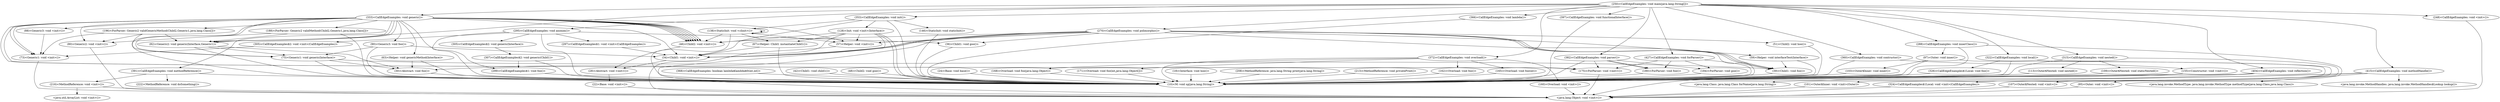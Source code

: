 digraph "call-graph" {
    "(30)<Abstract: void foo()>"
    "(10)<M: void sg(java.lang.String)>"
    "(30)<Abstract: void foo()>"->"(10)<M: void sg(java.lang.String)>";
    "(24)<Base: void base()>"
    "(24)<Base: void base()>"->"(10)<M: void sg(java.lang.String)>";
    "(299)<CallEdgeExamples$1: void foo()>"
    "(299)<CallEdgeExamples$1: void foo()>"->"(10)<M: void sg(java.lang.String)>";
    "(326)<CallEdgeExamples$1Local: void foo()>"
    "(326)<CallEdgeExamples$1Local: void foo()>"->"(10)<M: void sg(java.lang.String)>";
    "(307)<CallEdgeExamples$2: void generic(Child1)>"
    "(307)<CallEdgeExamples$2: void generic(Child1)>"->"(10)<M: void sg(java.lang.String)>";
    "(270)<CallEdgeExamples: void polimorphic()>"
    "(270)<CallEdgeExamples: void polimorphic()>"->"(10)<M: void sg(java.lang.String)>";
    "(288)<CallEdgeExamples: void innerClass()>"
    "(288)<CallEdgeExamples: void innerClass()>"->"(10)<M: void sg(java.lang.String)>";
    "(295)<CallEdgeExamples: void anonim()>"
    "(295)<CallEdgeExamples: void anonim()>"->"(10)<M: void sg(java.lang.String)>";
    "(315)<CallEdgeExamples: void nested()>"
    "(315)<CallEdgeExamples: void nested()>"->"(10)<M: void sg(java.lang.String)>";
    "(109)<Outer$Nested: void staticNested()>"
    "(315)<CallEdgeExamples: void nested()>"->"(109)<Outer$Nested: void staticNested()>";
    "(322)<CallEdgeExamples: void local()>"
    "(322)<CallEdgeExamples: void local()>"->"(10)<M: void sg(java.lang.String)>";
    "(333)<CallEdgeExamples: void generic()>"
    "(333)<CallEdgeExamples: void generic()>"->"(10)<M: void sg(java.lang.String)>";
    "(353)<CallEdgeExamples: void init()>"
    "(138)<StaticInit: void <clinit>()>"
    "(353)<CallEdgeExamples: void init()>"->"(138)<StaticInit: void <clinit>()>";
    "(146)<StaticInit: void staticInit()>"
    "(353)<CallEdgeExamples: void init()>"->"(146)<StaticInit: void staticInit()>";
    "(353)<CallEdgeExamples: void init()>"->"(10)<M: void sg(java.lang.String)>";
    "(360)<CallEdgeExamples: void contructor()>"
    "(360)<CallEdgeExamples: void contructor()>"->"(10)<M: void sg(java.lang.String)>";
    "(366)<CallEdgeExamples: void lambda()>"
    "(366)<CallEdgeExamples: void lambda()>"->"(10)<M: void sg(java.lang.String)>";
    "(372)<CallEdgeExamples: void overload()>"
    "(372)<CallEdgeExamples: void overload()>"->"(10)<M: void sg(java.lang.String)>";
    "(382)<CallEdgeExamples: void parser()>"
    "(382)<CallEdgeExamples: void parser()>"->"(10)<M: void sg(java.lang.String)>";
    "(391)<CallEdgeExamples: void methodReference()>"
    "(391)<CallEdgeExamples: void methodReference()>"->"(10)<M: void sg(java.lang.String)>";
    "(397)<CallEdgeExamples: void functionalInterface()>"
    "(397)<CallEdgeExamples: void functionalInterface()>"->"(10)<M: void sg(java.lang.String)>";
    "(404)<CallEdgeExamples: void reflection()>"
    "(404)<CallEdgeExamples: void reflection()>"->"(10)<M: void sg(java.lang.String)>";
    "(404)<CallEdgeExamples: void reflection()>"->"(10)<M: void sg(java.lang.String)>";
    "<java.lang.Class: java.lang.Class forName(java.lang.String)>"
    "(404)<CallEdgeExamples: void reflection()>"->"<java.lang.Class: java.lang.Class forName(java.lang.String)>";
    "(415)<CallEdgeExamples: void methodHandle()>"
    "(415)<CallEdgeExamples: void methodHandle()>"->"(10)<M: void sg(java.lang.String)>";
    "(415)<CallEdgeExamples: void methodHandle()>"->"(10)<M: void sg(java.lang.String)>";
    "<java.lang.invoke.MethodHandles: java.lang.invoke.MethodHandles$Lookup lookup()>"
    "(415)<CallEdgeExamples: void methodHandle()>"->"<java.lang.invoke.MethodHandles: java.lang.invoke.MethodHandles$Lookup lookup()>";
    "<java.lang.invoke.MethodType: java.lang.invoke.MethodType methodType(java.lang.Class,java.lang.Class)>"
    "(415)<CallEdgeExamples: void methodHandle()>"->"<java.lang.invoke.MethodType: java.lang.invoke.MethodType methodType(java.lang.Class,java.lang.Class)>";
    "(427)<CallEdgeExamples: void forParser()>"
    "(427)<CallEdgeExamples: void forParser()>"->"(10)<M: void sg(java.lang.String)>";
    "(368)<CallEdgeExamples: boolean lambda$lambda$0(int,int)>"
    "(368)<CallEdgeExamples: boolean lambda$lambda$0(int,int)>"->"(10)<M: void sg(java.lang.String)>";
    "(36)<Child1: void goo()>"
    "(36)<Child1: void goo()>"->"(10)<M: void sg(java.lang.String)>";
    "(39)<Child1: void foo()>"
    "(39)<Child1: void foo()>"->"(10)<M: void sg(java.lang.String)>";
    "(42)<Child1: void child1()>"
    "(42)<Child1: void child1()>"->"(10)<M: void sg(java.lang.String)>";
    "(48)<Child2: void goo()>"
    "(48)<Child2: void goo()>"->"(10)<M: void sg(java.lang.String)>";
    "(51)<Child2: void hoo()>"
    "(51)<Child2: void hoo()>"->"(10)<M: void sg(java.lang.String)>";
    "(155)<Constructor: void <init>()>"
    "(155)<Constructor: void <init>()>"->"(10)<M: void sg(java.lang.String)>";
    "(180)<ForParser: void foo()>"
    "(180)<ForParser: void foo()>"->"(10)<M: void sg(java.lang.String)>";
    "(184)<ForParser: void goo()>"
    "(184)<ForParser: void goo()>"->"(10)<M: void sg(java.lang.String)>";
    "(188)<ForParser: Generic2 validMethod(Child2,Generic1,java.lang.Class[])>"
    "(188)<ForParser: Generic2 validMethod(Child2,Generic1,java.lang.Class[])>"->"(10)<M: void sg(java.lang.String)>";
    "(196)<ForParser: Generic2 validGenericMethod(Child2,Generic1,java.lang.Class[])>"
    "(196)<ForParser: Generic2 validGenericMethod(Child2,Generic1,java.lang.Class[])>"->"(10)<M: void sg(java.lang.String)>";
    "(75)<Generic1: void generic(Interface)>"
    "(75)<Generic1: void generic(Interface)>"->"(10)<M: void sg(java.lang.String)>";
    "(82)<Generic2: void generic(Interface,Generic1)>"
    "(82)<Generic2: void generic(Interface,Generic1)>"->"(10)<M: void sg(java.lang.String)>";
    "(90)<Generic3: void foo()>"
    "(90)<Generic3: void foo()>"->"(10)<M: void sg(java.lang.String)>";
    "(59)<Helper: void interfaceTest(Interface)>"
    "(59)<Helper: void interfaceTest(Interface)>"->"(10)<M: void sg(java.lang.String)>";
    "(63)<Helper: void genericMethod(Interface)>"
    "(63)<Helper: void genericMethod(Interface)>"->"(10)<M: void sg(java.lang.String)>";
    "(67)<Helper: Child1 instantiateChild1()>"
    "(67)<Helper: Child1 instantiateChild1()>"->"(10)<M: void sg(java.lang.String)>";
    "(128)<Init: void <init>(Interface)>"
    "(128)<Init: void <init>(Interface)>"->"(10)<M: void sg(java.lang.String)>";
    "(128)<Init: void <init>(Interface)>"->"(10)<M: void sg(java.lang.String)>";
    "(18)<Interface: void hoo()>"
    "(18)<Interface: void hoo()>"->"(10)<M: void sg(java.lang.String)>";
    "(208)<MethodReference: java.lang.String print(java.lang.String)>"
    "(208)<MethodReference: java.lang.String print(java.lang.String)>"->"(10)<M: void sg(java.lang.String)>";
    "(213)<MethodReference: void privatePrint()>"
    "(213)<MethodReference: void privatePrint()>"->"(10)<M: void sg(java.lang.String)>";
    "(103)<Outer$Inner: void inner()>"
    "(103)<Outer$Inner: void inner()>"->"(10)<M: void sg(java.lang.String)>";
    "(109)<Outer$Nested: void staticNested()>"->"(10)<M: void sg(java.lang.String)>";
    "(113)<Outer$Nested: void nested()>"
    "(113)<Outer$Nested: void nested()>"->"(10)<M: void sg(java.lang.String)>";
    "(97)<Outer: void inner()>"
    "(97)<Outer: void inner()>"->"(10)<M: void sg(java.lang.String)>";
    "(162)<Overload: void foo()>"
    "(162)<Overload: void foo()>"->"(10)<M: void sg(java.lang.String)>";
    "(165)<Overload: void foo(int)>"
    "(165)<Overload: void foo(int)>"->"(10)<M: void sg(java.lang.String)>";
    "(168)<Overload: void foo(java.lang.Object)>"
    "(168)<Overload: void foo(java.lang.Object)>"->"(10)<M: void sg(java.lang.String)>";
    "(171)<Overload: void foo(int,java.lang.Object[])>"
    "(171)<Overload: void foo(int,java.lang.Object[])>"->"(10)<M: void sg(java.lang.String)>";
    "(146)<StaticInit: void staticInit()>"->"(10)<M: void sg(java.lang.String)>";
    "(138)<StaticInit: void <clinit>()>"->"(138)<StaticInit: void <clinit>()>";
    "(138)<StaticInit: void <clinit>()>"->"(10)<M: void sg(java.lang.String)>";
    "(138)<StaticInit: void <clinit>()>"->"(138)<StaticInit: void <clinit>()>";
    "(46)<Child2: void <init>()>"
    "(138)<StaticInit: void <clinit>()>"->"(46)<Child2: void <init>()>";
    "(57)<Helper: void <init>()>"
    "(138)<StaticInit: void <clinit>()>"->"(57)<Helper: void <init>()>";
    "(138)<StaticInit: void <clinit>()>"->"(67)<Helper: Child1 instantiateChild1()>";
    "(101)<Outer$Inner: void <init>(Outer)>"
    "(97)<Outer: void inner()>"->"(101)<Outer$Inner: void <init>(Outer)>";
    "(97)<Outer: void inner()>"->"(103)<Outer$Inner: void inner()>";
    "<java.lang.Object: void <init>()>"
    "(101)<Outer$Inner: void <init>(Outer)>"->"<java.lang.Object: void <init>()>";
    "(216)<MethodReference: void <init>()>"
    "<java.util.ArrayList: void <init>()>"
    "(216)<MethodReference: void <init>()>"->"<java.util.ArrayList: void <init>()>";
    "(128)<Init: void <init>(Interface)>"->"(46)<Child2: void <init>()>";
    "(34)<Child1: void <init>()>"
    "(128)<Init: void <init>(Interface)>"->"(34)<Child1: void <init>()>";
    "(128)<Init: void <init>(Interface)>"->"(57)<Helper: void <init>()>";
    "(128)<Init: void <init>(Interface)>"->"(67)<Helper: Child1 instantiateChild1()>";
    "(67)<Helper: Child1 instantiateChild1()>"->"(34)<Child1: void <init>()>";
    "(57)<Helper: void <init>()>"->"<java.lang.Object: void <init>()>";
    "(90)<Generic3: void foo()>"->"(34)<Child1: void <init>()>";
    "(73)<Generic1: void <init>()>"
    "(196)<ForParser: Generic2 validGenericMethod(Child2,Generic1,java.lang.Class[])>"->"(73)<Generic1: void <init>()>";
    "(73)<Generic1: void <init>()>"->"<java.lang.Object: void <init>()>";
    "(80)<Generic2: void <init>()>"
    "(196)<ForParser: Generic2 validGenericMethod(Child2,Generic1,java.lang.Class[])>"->"(80)<Generic2: void <init>()>";
    "(80)<Generic2: void <init>()>"->"<java.lang.Object: void <init>()>";
    "(196)<ForParser: Generic2 validGenericMethod(Child2,Generic1,java.lang.Class[])>"->"(82)<Generic2: void generic(Interface,Generic1)>";
    "(82)<Generic2: void generic(Interface,Generic1)>"->"(75)<Generic1: void generic(Interface)>";
    "(188)<ForParser: Generic2 validMethod(Child2,Generic1,java.lang.Class[])>"->"(80)<Generic2: void <init>()>";
    "(188)<ForParser: Generic2 validMethod(Child2,Generic1,java.lang.Class[])>"->"(82)<Generic2: void generic(Interface,Generic1)>";
    "(28)<Abstract: void <init>()>"
    "(46)<Child2: void <init>()>"->"(28)<Abstract: void <init>()>";
    "(34)<Child1: void <init>()>"->"(28)<Abstract: void <init>()>";
    "(175)<ForParser: void <init>()>"
    "(427)<CallEdgeExamples: void forParser()>"->"(175)<ForParser: void <init>()>";
    "(175)<ForParser: void <init>()>"->"<java.lang.Object: void <init>()>";
    "(427)<CallEdgeExamples: void forParser()>"->"(184)<ForParser: void goo()>";
    "(427)<CallEdgeExamples: void forParser()>"->"(180)<ForParser: void foo()>";
    "(391)<CallEdgeExamples: void methodReference()>"->"(216)<MethodReference: void <init>()>";
    "(216)<MethodReference: void <init>()>"->"<java.lang.Object: void <init>()>";
    "(222)<MethodReference: void doSomething()>"
    "(391)<CallEdgeExamples: void methodReference()>"->"(222)<MethodReference: void doSomething()>";
    "(382)<CallEdgeExamples: void parser()>"->"(175)<ForParser: void <init>()>";
    "(382)<CallEdgeExamples: void parser()>"->"(180)<ForParser: void foo()>";
    "(382)<CallEdgeExamples: void parser()>"->"(180)<ForParser: void foo()>";
    "(382)<CallEdgeExamples: void parser()>"->"(184)<ForParser: void goo()>";
    "(160)<Overload: void <init>()>"
    "(372)<CallEdgeExamples: void overload()>"->"(160)<Overload: void <init>()>";
    "(160)<Overload: void <init>()>"->"<java.lang.Object: void <init>()>";
    "(372)<CallEdgeExamples: void overload()>"->"(162)<Overload: void foo()>";
    "(372)<CallEdgeExamples: void overload()>"->"(165)<Overload: void foo(int)>";
    "(372)<CallEdgeExamples: void overload()>"->"(168)<Overload: void foo(java.lang.Object)>";
    "(372)<CallEdgeExamples: void overload()>"->"(171)<Overload: void foo(int,java.lang.Object[])>";
    "(360)<CallEdgeExamples: void contructor()>"->"(155)<Constructor: void <init>()>";
    "(155)<Constructor: void <init>()>"->"<java.lang.Object: void <init>()>";
    "(353)<CallEdgeExamples: void init()>"->"(34)<Child1: void <init>()>";
    "(353)<CallEdgeExamples: void init()>"->"(128)<Init: void <init>(Interface)>";
    "(128)<Init: void <init>(Interface)>"->"<java.lang.Object: void <init>()>";
    "(333)<CallEdgeExamples: void generic()>"->"(46)<Child2: void <init>()>";
    "(333)<CallEdgeExamples: void generic()>"->"(57)<Helper: void <init>()>";
    "(333)<CallEdgeExamples: void generic()>"->"(63)<Helper: void genericMethod(Interface)>";
    "(63)<Helper: void genericMethod(Interface)>"->"(30)<Abstract: void foo()>";
    "(333)<CallEdgeExamples: void generic()>"->"(46)<Child2: void <init>()>";
    "(333)<CallEdgeExamples: void generic()>"->"(46)<Child2: void <init>()>";
    "(333)<CallEdgeExamples: void generic()>"->"(175)<ForParser: void <init>()>";
    "(333)<CallEdgeExamples: void generic()>"->"(196)<ForParser: Generic2 validGenericMethod(Child2,Generic1,java.lang.Class[])>";
    "(333)<CallEdgeExamples: void generic()>"->"(82)<Generic2: void generic(Interface,Generic1)>";
    "(82)<Generic2: void generic(Interface,Generic1)>"->"(30)<Abstract: void foo()>";
    "(75)<Generic1: void generic(Interface)>"->"(30)<Abstract: void foo()>";
    "(333)<CallEdgeExamples: void generic()>"->"(46)<Child2: void <init>()>";
    "(333)<CallEdgeExamples: void generic()>"->"(46)<Child2: void <init>()>";
    "(333)<CallEdgeExamples: void generic()>"->"(175)<ForParser: void <init>()>";
    "(333)<CallEdgeExamples: void generic()>"->"(188)<ForParser: Generic2 validMethod(Child2,Generic1,java.lang.Class[])>";
    "(333)<CallEdgeExamples: void generic()>"->"(82)<Generic2: void generic(Interface,Generic1)>";
    "(88)<Generic3: void <init>()>"
    "(333)<CallEdgeExamples: void generic()>"->"(88)<Generic3: void <init>()>";
    "(333)<CallEdgeExamples: void generic()>"->"(90)<Generic3: void foo()>";
    "(90)<Generic3: void foo()>"->"(75)<Generic1: void generic(Interface)>";
    "(88)<Generic3: void <init>()>"->"(73)<Generic1: void <init>()>";
    "(75)<Generic1: void generic(Interface)>"->"(39)<Child1: void foo()>";
    "(333)<CallEdgeExamples: void generic()>"->"(46)<Child2: void <init>()>";
    "(333)<CallEdgeExamples: void generic()>"->"(80)<Generic2: void <init>()>";
    "(333)<CallEdgeExamples: void generic()>"->"(82)<Generic2: void generic(Interface,Generic1)>";
    "(333)<CallEdgeExamples: void generic()>"->"(46)<Child2: void <init>()>";
    "(333)<CallEdgeExamples: void generic()>"->"(73)<Generic1: void <init>()>";
    "(333)<CallEdgeExamples: void generic()>"->"(75)<Generic1: void generic(Interface)>";
    "(333)<CallEdgeExamples: void generic()>"->"(34)<Child1: void <init>()>";
    "(333)<CallEdgeExamples: void generic()>"->"(73)<Generic1: void <init>()>";
    "(333)<CallEdgeExamples: void generic()>"->"(75)<Generic1: void generic(Interface)>";
    "(324)<CallEdgeExamples$1Local: void <init>(CallEdgeExamples)>"
    "(322)<CallEdgeExamples: void local()>"->"(324)<CallEdgeExamples$1Local: void <init>(CallEdgeExamples)>";
    "(322)<CallEdgeExamples: void local()>"->"(326)<CallEdgeExamples$1Local: void foo()>";
    "(107)<Outer$Nested: void <init>()>"
    "(315)<CallEdgeExamples: void nested()>"->"(107)<Outer$Nested: void <init>()>";
    "(315)<CallEdgeExamples: void nested()>"->"(113)<Outer$Nested: void nested()>";
    "(107)<Outer$Nested: void <init>()>"->"<java.lang.Object: void <init>()>";
    "(305)<CallEdgeExamples$2: void <init>(CallEdgeExamples)>"
    "(295)<CallEdgeExamples: void anonim()>"->"(305)<CallEdgeExamples$2: void <init>(CallEdgeExamples)>";
    "(305)<CallEdgeExamples$2: void generic(Interface)>"
    "(295)<CallEdgeExamples: void anonim()>"->"(305)<CallEdgeExamples$2: void generic(Interface)>";
    "(297)<CallEdgeExamples$1: void <init>(CallEdgeExamples)>"
    "(295)<CallEdgeExamples: void anonim()>"->"(297)<CallEdgeExamples$1: void <init>(CallEdgeExamples)>";
    "(295)<CallEdgeExamples: void anonim()>"->"(299)<CallEdgeExamples$1: void foo()>";
    "(295)<CallEdgeExamples: void anonim()>"->"(36)<Child1: void goo()>";
    "(95)<Outer: void <init>()>"
    "(288)<CallEdgeExamples: void innerClass()>"->"(95)<Outer: void <init>()>";
    "(95)<Outer: void <init>()>"->"<java.lang.Object: void <init>()>";
    "(288)<CallEdgeExamples: void innerClass()>"->"(97)<Outer: void inner()>";
    "(270)<CallEdgeExamples: void polimorphic()>"->"(57)<Helper: void <init>()>";
    "(270)<CallEdgeExamples: void polimorphic()>"->"(59)<Helper: void interfaceTest(Interface)>";
    "(270)<CallEdgeExamples: void polimorphic()>"->"(46)<Child2: void <init>()>";
    "(270)<CallEdgeExamples: void polimorphic()>"->"(30)<Abstract: void foo()>";
    "(270)<CallEdgeExamples: void polimorphic()>"->"(51)<Child2: void hoo()>";
    "(270)<CallEdgeExamples: void polimorphic()>"->"(34)<Child1: void <init>()>";
    "(270)<CallEdgeExamples: void polimorphic()>"->"(39)<Child1: void foo()>";
    "(270)<CallEdgeExamples: void polimorphic()>"->"(34)<Child1: void <init>()>";
    "(270)<CallEdgeExamples: void polimorphic()>"->"(39)<Child1: void foo()>";
    "(59)<Helper: void interfaceTest(Interface)>"->"(39)<Child1: void foo()>";
    "(270)<CallEdgeExamples: void polimorphic()>"->"(34)<Child1: void <init>()>";
    "(270)<CallEdgeExamples: void polimorphic()>"->"(39)<Child1: void foo()>";
    "(270)<CallEdgeExamples: void polimorphic()>"->"(36)<Child1: void goo()>";
    "(305)<CallEdgeExamples$2: void generic(Interface)>"->"(307)<CallEdgeExamples$2: void generic(Child1)>";
    "(307)<CallEdgeExamples$2: void generic(Child1)>"->"(299)<CallEdgeExamples$1: void foo()>";
    "(305)<CallEdgeExamples$2: void <init>(CallEdgeExamples)>"->"(73)<Generic1: void <init>()>";
    "(324)<CallEdgeExamples$1Local: void <init>(CallEdgeExamples)>"->"<java.lang.Object: void <init>()>";
    "(297)<CallEdgeExamples$1: void <init>(CallEdgeExamples)>"->"(34)<Child1: void <init>()>";
    "(22)<Base: void <init>()>"
    "(28)<Abstract: void <init>()>"->"(22)<Base: void <init>()>";
    "(22)<Base: void <init>()>"->"<java.lang.Object: void <init>()>";
    "(250)<CallEdgeExamples: void main(java.lang.String[])>"
    "(248)<CallEdgeExamples: void <init>()>"
    "(250)<CallEdgeExamples: void main(java.lang.String[])>"->"(248)<CallEdgeExamples: void <init>()>";
    "(248)<CallEdgeExamples: void <init>()>"->"<java.lang.Object: void <init>()>";
    "(250)<CallEdgeExamples: void main(java.lang.String[])>"->"(270)<CallEdgeExamples: void polimorphic()>";
    "(250)<CallEdgeExamples: void main(java.lang.String[])>"->"(288)<CallEdgeExamples: void innerClass()>";
    "(250)<CallEdgeExamples: void main(java.lang.String[])>"->"(295)<CallEdgeExamples: void anonim()>";
    "(250)<CallEdgeExamples: void main(java.lang.String[])>"->"(315)<CallEdgeExamples: void nested()>";
    "(250)<CallEdgeExamples: void main(java.lang.String[])>"->"(322)<CallEdgeExamples: void local()>";
    "(250)<CallEdgeExamples: void main(java.lang.String[])>"->"(333)<CallEdgeExamples: void generic()>";
    "(250)<CallEdgeExamples: void main(java.lang.String[])>"->"(353)<CallEdgeExamples: void init()>";
    "(250)<CallEdgeExamples: void main(java.lang.String[])>"->"(366)<CallEdgeExamples: void lambda()>";
    "(250)<CallEdgeExamples: void main(java.lang.String[])>"->"(360)<CallEdgeExamples: void contructor()>";
    "(250)<CallEdgeExamples: void main(java.lang.String[])>"->"(372)<CallEdgeExamples: void overload()>";
    "(250)<CallEdgeExamples: void main(java.lang.String[])>"->"(382)<CallEdgeExamples: void parser()>";
    "(250)<CallEdgeExamples: void main(java.lang.String[])>"->"(391)<CallEdgeExamples: void methodReference()>";
    "(250)<CallEdgeExamples: void main(java.lang.String[])>"->"(397)<CallEdgeExamples: void functionalInterface()>";
    "(250)<CallEdgeExamples: void main(java.lang.String[])>"->"(404)<CallEdgeExamples: void reflection()>";
    "(250)<CallEdgeExamples: void main(java.lang.String[])>"->"(415)<CallEdgeExamples: void methodHandle()>";
    "(250)<CallEdgeExamples: void main(java.lang.String[])>"->"(427)<CallEdgeExamples: void forParser()>";
}
